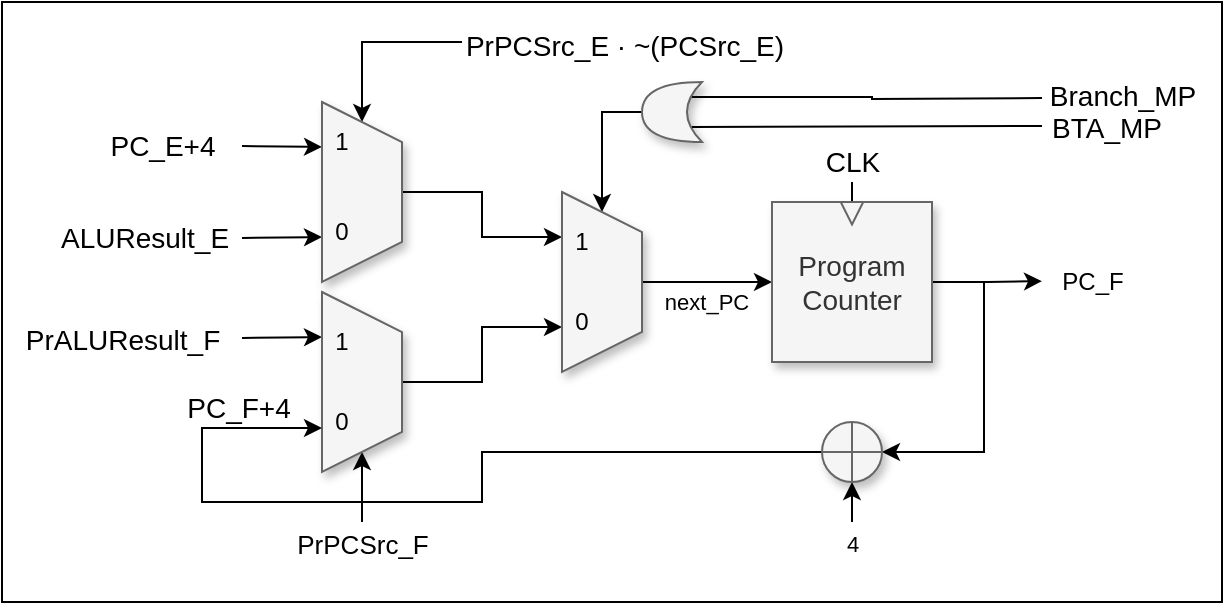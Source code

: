 <mxfile version="22.1.16" type="device">
  <diagram name="第 1 页" id="BLi920mqn_Tz4uWGtTIs">
    <mxGraphModel dx="694" dy="349" grid="1" gridSize="10" guides="1" tooltips="1" connect="1" arrows="1" fold="1" page="1" pageScale="1" pageWidth="1169" pageHeight="826" math="0" shadow="0">
      <root>
        <mxCell id="0" />
        <mxCell id="1" parent="0" />
        <mxCell id="Oe_OcONdX7wCmawmfke2-48" value="" style="rounded=0;whiteSpace=wrap;html=1;" parent="1" vertex="1">
          <mxGeometry x="200" y="110" width="610" height="300" as="geometry" />
        </mxCell>
        <mxCell id="Oe_OcONdX7wCmawmfke2-7" style="edgeStyle=orthogonalEdgeStyle;rounded=0;orthogonalLoop=1;jettySize=auto;html=1;exitX=0.5;exitY=0;exitDx=0;exitDy=0;entryX=0.25;entryY=1;entryDx=0;entryDy=0;" parent="1" source="Oe_OcONdX7wCmawmfke2-1" target="Oe_OcONdX7wCmawmfke2-3" edge="1">
          <mxGeometry relative="1" as="geometry" />
        </mxCell>
        <mxCell id="Oe_OcONdX7wCmawmfke2-11" style="edgeStyle=orthogonalEdgeStyle;rounded=0;orthogonalLoop=1;jettySize=auto;html=1;exitX=0.75;exitY=1;exitDx=0;exitDy=0;startArrow=classic;startFill=1;endArrow=none;endFill=0;" parent="1" source="Oe_OcONdX7wCmawmfke2-1" edge="1">
          <mxGeometry relative="1" as="geometry">
            <mxPoint x="320" y="228" as="targetPoint" />
            <Array as="points">
              <mxPoint x="320" y="228" />
            </Array>
          </mxGeometry>
        </mxCell>
        <mxCell id="Oe_OcONdX7wCmawmfke2-34" value="ALUResult_E" style="edgeLabel;html=1;align=center;verticalAlign=middle;resizable=0;points=[];fontSize=14;labelBackgroundColor=none;" parent="Oe_OcONdX7wCmawmfke2-11" vertex="1" connectable="0">
          <mxGeometry x="0.983" y="1" relative="1" as="geometry">
            <mxPoint x="-50" y="-1" as="offset" />
          </mxGeometry>
        </mxCell>
        <mxCell id="Oe_OcONdX7wCmawmfke2-12" style="edgeStyle=orthogonalEdgeStyle;rounded=0;orthogonalLoop=1;jettySize=auto;html=1;exitX=0.25;exitY=1;exitDx=0;exitDy=0;startArrow=classic;startFill=1;endArrow=none;endFill=0;" parent="1" source="Oe_OcONdX7wCmawmfke2-1" edge="1">
          <mxGeometry relative="1" as="geometry">
            <mxPoint x="320" y="182" as="targetPoint" />
            <Array as="points">
              <mxPoint x="320" y="182" />
            </Array>
          </mxGeometry>
        </mxCell>
        <mxCell id="Oe_OcONdX7wCmawmfke2-35" value="PC_E+4" style="edgeLabel;html=1;align=center;verticalAlign=middle;resizable=0;points=[];fontSize=14;" parent="Oe_OcONdX7wCmawmfke2-12" vertex="1" connectable="0">
          <mxGeometry x="0.961" y="-3" relative="1" as="geometry">
            <mxPoint x="-41" y="3" as="offset" />
          </mxGeometry>
        </mxCell>
        <mxCell id="Oe_OcONdX7wCmawmfke2-38" style="edgeStyle=orthogonalEdgeStyle;rounded=0;orthogonalLoop=1;jettySize=auto;html=1;exitX=0;exitY=0.5;exitDx=0;exitDy=0;startArrow=classic;startFill=1;endArrow=none;endFill=0;" parent="1" source="Oe_OcONdX7wCmawmfke2-1" edge="1">
          <mxGeometry relative="1" as="geometry">
            <mxPoint x="430" y="130" as="targetPoint" />
            <Array as="points">
              <mxPoint x="380" y="130" />
              <mxPoint x="430" y="130" />
            </Array>
          </mxGeometry>
        </mxCell>
        <mxCell id="Oe_OcONdX7wCmawmfke2-39" value="&lt;font style=&quot;font-size: 14px;&quot;&gt;PrPCSrc_E · ~(PCSrc_E)&lt;/font&gt;" style="edgeLabel;html=1;align=center;verticalAlign=middle;resizable=0;points=[];labelBackgroundColor=none;" parent="Oe_OcONdX7wCmawmfke2-38" vertex="1" connectable="0">
          <mxGeometry x="0.941" y="-2" relative="1" as="geometry">
            <mxPoint x="83" as="offset" />
          </mxGeometry>
        </mxCell>
        <mxCell id="Oe_OcONdX7wCmawmfke2-1" value="" style="shape=trapezoid;perimeter=trapezoidPerimeter;whiteSpace=wrap;html=1;fixedSize=1;fillColor=#f5f5f5;fontColor=#333333;strokeColor=#666666;shadow=1;rotation=90;" parent="1" vertex="1">
          <mxGeometry x="335" y="185" width="90" height="40" as="geometry" />
        </mxCell>
        <mxCell id="Oe_OcONdX7wCmawmfke2-8" style="edgeStyle=orthogonalEdgeStyle;rounded=0;orthogonalLoop=1;jettySize=auto;html=1;exitX=0.5;exitY=0;exitDx=0;exitDy=0;entryX=0.75;entryY=1;entryDx=0;entryDy=0;" parent="1" source="Oe_OcONdX7wCmawmfke2-2" target="Oe_OcONdX7wCmawmfke2-3" edge="1">
          <mxGeometry relative="1" as="geometry" />
        </mxCell>
        <mxCell id="Oe_OcONdX7wCmawmfke2-9" style="edgeStyle=orthogonalEdgeStyle;rounded=0;orthogonalLoop=1;jettySize=auto;html=1;exitX=0.25;exitY=1;exitDx=0;exitDy=0;startArrow=classic;startFill=1;endArrow=none;endFill=0;" parent="1" source="Oe_OcONdX7wCmawmfke2-2" edge="1">
          <mxGeometry relative="1" as="geometry">
            <mxPoint x="320" y="278" as="targetPoint" />
            <mxPoint x="360" y="290" as="sourcePoint" />
            <Array as="points">
              <mxPoint x="320" y="278" />
            </Array>
          </mxGeometry>
        </mxCell>
        <mxCell id="Oe_OcONdX7wCmawmfke2-37" value="PrALUResult_F" style="edgeLabel;html=1;align=center;verticalAlign=middle;resizable=0;points=[];fontSize=14;" parent="Oe_OcONdX7wCmawmfke2-9" vertex="1" connectable="0">
          <mxGeometry x="1" y="-1" relative="1" as="geometry">
            <mxPoint x="-60" y="1" as="offset" />
          </mxGeometry>
        </mxCell>
        <mxCell id="Oe_OcONdX7wCmawmfke2-31" style="edgeStyle=orthogonalEdgeStyle;rounded=0;orthogonalLoop=1;jettySize=auto;html=1;exitX=1;exitY=0.5;exitDx=0;exitDy=0;startArrow=classic;startFill=1;endArrow=none;endFill=0;" parent="1" source="Oe_OcONdX7wCmawmfke2-2" edge="1">
          <mxGeometry relative="1" as="geometry">
            <mxPoint x="380" y="370" as="targetPoint" />
          </mxGeometry>
        </mxCell>
        <mxCell id="Oe_OcONdX7wCmawmfke2-32" value="PrPCSrc_F" style="edgeLabel;html=1;align=center;verticalAlign=middle;resizable=0;points=[];labelBackgroundColor=none;fontSize=13;" parent="Oe_OcONdX7wCmawmfke2-31" vertex="1" connectable="0">
          <mxGeometry x="0.958" relative="1" as="geometry">
            <mxPoint y="11" as="offset" />
          </mxGeometry>
        </mxCell>
        <mxCell id="Oe_OcONdX7wCmawmfke2-2" value="" style="shape=trapezoid;perimeter=trapezoidPerimeter;whiteSpace=wrap;html=1;fixedSize=1;fillColor=#f5f5f5;fontColor=#333333;strokeColor=#666666;shadow=1;rotation=90;" parent="1" vertex="1">
          <mxGeometry x="335" y="280" width="90" height="40" as="geometry" />
        </mxCell>
        <mxCell id="Oe_OcONdX7wCmawmfke2-6" style="edgeStyle=orthogonalEdgeStyle;rounded=0;orthogonalLoop=1;jettySize=auto;html=1;exitX=0.5;exitY=0;exitDx=0;exitDy=0;entryX=0;entryY=0.5;entryDx=0;entryDy=0;" parent="1" source="Oe_OcONdX7wCmawmfke2-3" target="Oe_OcONdX7wCmawmfke2-4" edge="1">
          <mxGeometry relative="1" as="geometry" />
        </mxCell>
        <mxCell id="Oe_OcONdX7wCmawmfke2-49" value="next_PC" style="edgeLabel;html=1;align=center;verticalAlign=middle;resizable=0;points=[];labelBackgroundColor=none;" parent="Oe_OcONdX7wCmawmfke2-6" vertex="1" connectable="0">
          <mxGeometry x="-0.023" relative="1" as="geometry">
            <mxPoint y="10" as="offset" />
          </mxGeometry>
        </mxCell>
        <mxCell id="Oe_OcONdX7wCmawmfke2-40" style="edgeStyle=orthogonalEdgeStyle;rounded=0;orthogonalLoop=1;jettySize=auto;html=1;exitX=0;exitY=0.5;exitDx=0;exitDy=0;startArrow=classic;startFill=1;endArrow=none;endFill=0;entryX=1;entryY=0.5;entryDx=0;entryDy=0;entryPerimeter=0;" parent="1" source="Oe_OcONdX7wCmawmfke2-3" target="Oe_OcONdX7wCmawmfke2-41" edge="1">
          <mxGeometry relative="1" as="geometry">
            <mxPoint x="520" y="150" as="targetPoint" />
            <Array as="points">
              <mxPoint x="500" y="165" />
            </Array>
          </mxGeometry>
        </mxCell>
        <mxCell id="Oe_OcONdX7wCmawmfke2-3" value="" style="shape=trapezoid;perimeter=trapezoidPerimeter;whiteSpace=wrap;html=1;fixedSize=1;fillColor=#f5f5f5;fontColor=#333333;strokeColor=#666666;shadow=1;rotation=90;" parent="1" vertex="1">
          <mxGeometry x="455" y="230" width="90" height="40" as="geometry" />
        </mxCell>
        <mxCell id="Oe_OcONdX7wCmawmfke2-21" style="edgeStyle=orthogonalEdgeStyle;rounded=0;orthogonalLoop=1;jettySize=auto;html=1;exitX=0.5;exitY=0;exitDx=0;exitDy=0;startArrow=none;startFill=0;endArrow=none;endFill=0;" parent="1" source="Oe_OcONdX7wCmawmfke2-4" edge="1">
          <mxGeometry relative="1" as="geometry">
            <mxPoint x="625" y="200" as="targetPoint" />
          </mxGeometry>
        </mxCell>
        <mxCell id="Oe_OcONdX7wCmawmfke2-22" value="&lt;font style=&quot;font-size: 14px;&quot;&gt;&lt;font style=&quot;font-size: 14px;&quot;&gt;CL&lt;/font&gt;K&lt;/font&gt;" style="edgeLabel;html=1;align=center;verticalAlign=middle;resizable=0;points=[];" parent="Oe_OcONdX7wCmawmfke2-21" vertex="1" connectable="0">
          <mxGeometry x="0.855" relative="1" as="geometry">
            <mxPoint y="-11" as="offset" />
          </mxGeometry>
        </mxCell>
        <mxCell id="Oe_OcONdX7wCmawmfke2-23" style="edgeStyle=orthogonalEdgeStyle;rounded=0;orthogonalLoop=1;jettySize=auto;html=1;exitX=1;exitY=0.5;exitDx=0;exitDy=0;" parent="1" source="Oe_OcONdX7wCmawmfke2-4" edge="1">
          <mxGeometry relative="1" as="geometry">
            <mxPoint x="720" y="249.565" as="targetPoint" />
          </mxGeometry>
        </mxCell>
        <mxCell id="Oe_OcONdX7wCmawmfke2-4" value="&lt;font style=&quot;font-size: 14px;&quot;&gt;Program Counter&lt;/font&gt;" style="rounded=0;whiteSpace=wrap;html=1;fillColor=#f5f5f5;fontColor=#333333;strokeColor=#666666;shadow=1;" parent="1" vertex="1">
          <mxGeometry x="585" y="210" width="80" height="80" as="geometry" />
        </mxCell>
        <mxCell id="Oe_OcONdX7wCmawmfke2-5" value="" style="triangle;whiteSpace=wrap;html=1;fillColor=#f5f5f5;fontColor=#333333;strokeColor=#666666;shadow=0;rotation=90;" parent="1" vertex="1">
          <mxGeometry x="619.37" y="210" width="11.25" height="11.25" as="geometry" />
        </mxCell>
        <mxCell id="Oe_OcONdX7wCmawmfke2-13" value="0" style="text;html=1;strokeColor=none;fillColor=none;align=center;verticalAlign=middle;whiteSpace=wrap;rounded=0;" parent="1" vertex="1">
          <mxGeometry x="360" y="215" width="20" height="20" as="geometry" />
        </mxCell>
        <mxCell id="Oe_OcONdX7wCmawmfke2-25" style="edgeStyle=orthogonalEdgeStyle;rounded=0;orthogonalLoop=1;jettySize=auto;html=1;exitX=1;exitY=0.5;exitDx=0;exitDy=0;startArrow=classic;startFill=1;endArrow=none;endFill=0;exitPerimeter=0;" parent="1" source="Oe_OcONdX7wCmawmfke2-26" edge="1">
          <mxGeometry relative="1" as="geometry">
            <mxPoint x="691" y="250" as="targetPoint" />
            <Array as="points">
              <mxPoint x="691" y="335" />
            </Array>
          </mxGeometry>
        </mxCell>
        <mxCell id="Oe_OcONdX7wCmawmfke2-15" value="0" style="text;html=1;strokeColor=none;fillColor=none;align=center;verticalAlign=middle;whiteSpace=wrap;rounded=0;" parent="1" vertex="1">
          <mxGeometry x="360" y="310" width="20" height="20" as="geometry" />
        </mxCell>
        <mxCell id="Oe_OcONdX7wCmawmfke2-16" value="0" style="text;html=1;strokeColor=none;fillColor=none;align=center;verticalAlign=middle;whiteSpace=wrap;rounded=0;" parent="1" vertex="1">
          <mxGeometry x="480" y="260" width="20" height="20" as="geometry" />
        </mxCell>
        <mxCell id="Oe_OcONdX7wCmawmfke2-17" value="1" style="text;html=1;strokeColor=none;fillColor=none;align=center;verticalAlign=middle;whiteSpace=wrap;rounded=0;" parent="1" vertex="1">
          <mxGeometry x="360" y="170" width="20" height="20" as="geometry" />
        </mxCell>
        <mxCell id="Oe_OcONdX7wCmawmfke2-19" value="1" style="text;html=1;strokeColor=none;fillColor=none;align=center;verticalAlign=middle;whiteSpace=wrap;rounded=0;" parent="1" vertex="1">
          <mxGeometry x="480" y="220" width="20" height="20" as="geometry" />
        </mxCell>
        <mxCell id="Oe_OcONdX7wCmawmfke2-24" value="PC_F" style="text;html=1;align=center;verticalAlign=middle;resizable=0;points=[];autosize=1;strokeColor=none;fillColor=none;" parent="1" vertex="1">
          <mxGeometry x="720" y="235" width="50" height="30" as="geometry" />
        </mxCell>
        <mxCell id="Oe_OcONdX7wCmawmfke2-27" style="edgeStyle=orthogonalEdgeStyle;rounded=0;orthogonalLoop=1;jettySize=auto;html=1;exitX=0;exitY=0.5;exitDx=0;exitDy=0;exitPerimeter=0;entryX=0.75;entryY=1;entryDx=0;entryDy=0;" parent="1" source="Oe_OcONdX7wCmawmfke2-26" target="Oe_OcONdX7wCmawmfke2-2" edge="1">
          <mxGeometry relative="1" as="geometry">
            <Array as="points">
              <mxPoint x="440" y="335" />
              <mxPoint x="440" y="360" />
              <mxPoint x="300" y="360" />
              <mxPoint x="300" y="323" />
              <mxPoint x="360" y="323" />
            </Array>
          </mxGeometry>
        </mxCell>
        <mxCell id="Oe_OcONdX7wCmawmfke2-30" value="PC_F+4" style="edgeLabel;html=1;align=center;verticalAlign=middle;resizable=0;points=[];labelBackgroundColor=none;fontSize=14;" parent="Oe_OcONdX7wCmawmfke2-27" vertex="1" connectable="0">
          <mxGeometry x="0.813" y="1" relative="1" as="geometry">
            <mxPoint x="-2" y="-9" as="offset" />
          </mxGeometry>
        </mxCell>
        <mxCell id="Oe_OcONdX7wCmawmfke2-51" style="edgeStyle=orthogonalEdgeStyle;rounded=0;orthogonalLoop=1;jettySize=auto;html=1;exitX=0.5;exitY=1;exitDx=0;exitDy=0;exitPerimeter=0;startArrow=classic;startFill=1;endArrow=none;endFill=0;" parent="1" source="Oe_OcONdX7wCmawmfke2-26" edge="1">
          <mxGeometry relative="1" as="geometry">
            <mxPoint x="625" y="370" as="targetPoint" />
          </mxGeometry>
        </mxCell>
        <mxCell id="Oe_OcONdX7wCmawmfke2-52" value="4" style="edgeLabel;html=1;align=center;verticalAlign=middle;resizable=0;points=[];labelBackgroundColor=none;" parent="Oe_OcONdX7wCmawmfke2-51" vertex="1" connectable="0">
          <mxGeometry x="0.827" y="1" relative="1" as="geometry">
            <mxPoint x="-1" y="12" as="offset" />
          </mxGeometry>
        </mxCell>
        <mxCell id="Oe_OcONdX7wCmawmfke2-26" value="" style="verticalLabelPosition=bottom;verticalAlign=top;html=1;shape=mxgraph.flowchart.summing_function;fillColor=#f5f5f5;fontColor=#333333;strokeColor=#666666;shadow=1;" parent="1" vertex="1">
          <mxGeometry x="610" y="320" width="30" height="30" as="geometry" />
        </mxCell>
        <mxCell id="Oe_OcONdX7wCmawmfke2-42" style="edgeStyle=orthogonalEdgeStyle;rounded=0;orthogonalLoop=1;jettySize=auto;html=1;exitX=0.175;exitY=0.75;exitDx=0;exitDy=0;exitPerimeter=0;startArrow=none;startFill=0;endArrow=none;endFill=0;" parent="1" source="Oe_OcONdX7wCmawmfke2-41" edge="1">
          <mxGeometry relative="1" as="geometry">
            <mxPoint x="720" y="158" as="targetPoint" />
          </mxGeometry>
        </mxCell>
        <mxCell id="Oe_OcONdX7wCmawmfke2-45" value="Branch_MP" style="edgeLabel;html=1;align=center;verticalAlign=middle;resizable=0;points=[];labelBackgroundColor=none;fontSize=14;" parent="Oe_OcONdX7wCmawmfke2-42" vertex="1" connectable="0">
          <mxGeometry x="0.943" relative="1" as="geometry">
            <mxPoint x="45" y="-1" as="offset" />
          </mxGeometry>
        </mxCell>
        <mxCell id="Oe_OcONdX7wCmawmfke2-44" style="edgeStyle=orthogonalEdgeStyle;rounded=0;orthogonalLoop=1;jettySize=auto;html=1;exitX=0.175;exitY=0.25;exitDx=0;exitDy=0;exitPerimeter=0;endArrow=none;endFill=0;" parent="1" source="Oe_OcONdX7wCmawmfke2-41" edge="1">
          <mxGeometry relative="1" as="geometry">
            <mxPoint x="720" y="172" as="targetPoint" />
          </mxGeometry>
        </mxCell>
        <mxCell id="Oe_OcONdX7wCmawmfke2-46" value="BTA_MP" style="edgeLabel;html=1;align=center;verticalAlign=middle;resizable=0;points=[];fontSize=14;" parent="Oe_OcONdX7wCmawmfke2-44" vertex="1" connectable="0">
          <mxGeometry x="1" y="-1" relative="1" as="geometry">
            <mxPoint x="31" as="offset" />
          </mxGeometry>
        </mxCell>
        <mxCell id="Oe_OcONdX7wCmawmfke2-41" value="" style="shape=xor;whiteSpace=wrap;html=1;fillColor=#f5f5f5;fontColor=#333333;strokeColor=#666666;shadow=1;rotation=-180;" parent="1" vertex="1">
          <mxGeometry x="520" y="150" width="30" height="30" as="geometry" />
        </mxCell>
        <mxCell id="ksMOFMN1ukFsQq6FV7rW-1" value="1" style="text;html=1;strokeColor=none;fillColor=none;align=center;verticalAlign=middle;whiteSpace=wrap;rounded=0;" vertex="1" parent="1">
          <mxGeometry x="360" y="270" width="20" height="20" as="geometry" />
        </mxCell>
      </root>
    </mxGraphModel>
  </diagram>
</mxfile>
